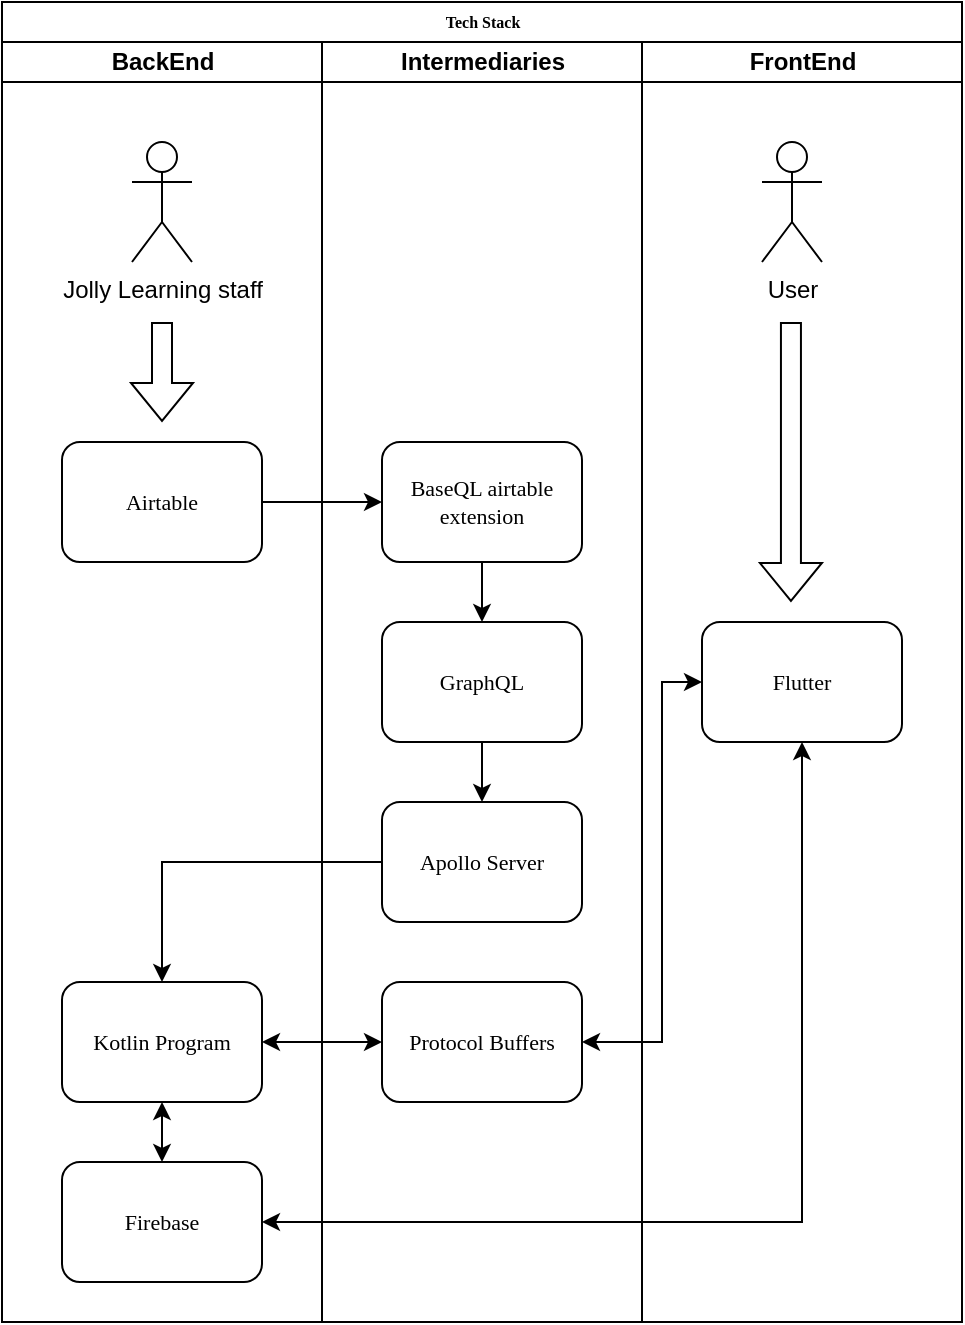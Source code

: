 <mxfile version="20.8.20" type="device"><diagram name="Page-1" id="74e2e168-ea6b-b213-b513-2b3c1d86103e"><mxGraphModel dx="1080" dy="734" grid="1" gridSize="10" guides="1" tooltips="1" connect="1" arrows="1" fold="1" page="1" pageScale="1" pageWidth="1100" pageHeight="850" background="none" math="0" shadow="0"><root><mxCell id="0"/><mxCell id="1" parent="0"/><mxCell id="77e6c97f196da883-1" value="Tech Stack" style="swimlane;html=1;childLayout=stackLayout;startSize=20;rounded=0;shadow=0;labelBackgroundColor=none;strokeWidth=1;fontFamily=Verdana;fontSize=8;align=center;" parent="1" vertex="1"><mxGeometry x="70" y="40" width="480" height="660" as="geometry"/></mxCell><mxCell id="77e6c97f196da883-2" value="BackEnd" style="swimlane;html=1;startSize=20;" parent="77e6c97f196da883-1" vertex="1"><mxGeometry y="20" width="160" height="640" as="geometry"/></mxCell><mxCell id="77e6c97f196da883-8" value="&lt;font style=&quot;font-size: 11px;&quot;&gt;Airtable&lt;/font&gt;" style="rounded=1;whiteSpace=wrap;html=1;shadow=0;labelBackgroundColor=none;strokeWidth=1;fontFamily=Verdana;fontSize=8;align=center;" parent="77e6c97f196da883-2" vertex="1"><mxGeometry x="30" y="200" width="100" height="60" as="geometry"/></mxCell><mxCell id="iEp8QG6CbMtg0x7ZV8Zd-12" style="edgeStyle=orthogonalEdgeStyle;rounded=0;orthogonalLoop=1;jettySize=auto;html=1;exitX=0.5;exitY=1;exitDx=0;exitDy=0;entryX=0.5;entryY=0;entryDx=0;entryDy=0;startArrow=classic;startFill=1;" edge="1" parent="77e6c97f196da883-2" source="77e6c97f196da883-10" target="iEp8QG6CbMtg0x7ZV8Zd-10"><mxGeometry relative="1" as="geometry"/></mxCell><mxCell id="77e6c97f196da883-10" value="&lt;font style=&quot;font-size: 11px;&quot;&gt;Kotlin Program&lt;/font&gt;" style="rounded=1;whiteSpace=wrap;html=1;shadow=0;labelBackgroundColor=none;strokeWidth=1;fontFamily=Verdana;fontSize=8;align=center;" parent="77e6c97f196da883-2" vertex="1"><mxGeometry x="30" y="470" width="100" height="60" as="geometry"/></mxCell><mxCell id="iEp8QG6CbMtg0x7ZV8Zd-1" value="Jolly Learning staff" style="shape=umlActor;verticalLabelPosition=bottom;verticalAlign=top;html=1;outlineConnect=0;" vertex="1" parent="77e6c97f196da883-2"><mxGeometry x="65" y="50" width="30" height="60" as="geometry"/></mxCell><mxCell id="iEp8QG6CbMtg0x7ZV8Zd-3" value="" style="shape=flexArrow;endArrow=classic;html=1;rounded=0;" edge="1" parent="77e6c97f196da883-2"><mxGeometry width="50" height="50" relative="1" as="geometry"><mxPoint x="80" y="140" as="sourcePoint"/><mxPoint x="80" y="190" as="targetPoint"/></mxGeometry></mxCell><mxCell id="iEp8QG6CbMtg0x7ZV8Zd-10" value="&lt;font style=&quot;font-size: 11px;&quot;&gt;Firebase&lt;/font&gt;" style="rounded=1;whiteSpace=wrap;html=1;shadow=0;labelBackgroundColor=none;strokeWidth=1;fontFamily=Verdana;fontSize=8;align=center;" vertex="1" parent="77e6c97f196da883-2"><mxGeometry x="30" y="560" width="100" height="60" as="geometry"/></mxCell><mxCell id="77e6c97f196da883-3" value="Intermediaries" style="swimlane;html=1;startSize=20;" parent="77e6c97f196da883-1" vertex="1"><mxGeometry x="160" y="20" width="160" height="640" as="geometry"/></mxCell><mxCell id="77e6c97f196da883-11" value="&lt;font style=&quot;font-size: 11px;&quot;&gt;Protocol Buffers&lt;/font&gt;" style="rounded=1;whiteSpace=wrap;html=1;shadow=0;labelBackgroundColor=none;strokeWidth=1;fontFamily=Verdana;fontSize=8;align=center;" parent="77e6c97f196da883-3" vertex="1"><mxGeometry x="30" y="470" width="100" height="60" as="geometry"/></mxCell><mxCell id="iEp8QG6CbMtg0x7ZV8Zd-21" style="edgeStyle=orthogonalEdgeStyle;rounded=0;orthogonalLoop=1;jettySize=auto;html=1;exitX=0.5;exitY=1;exitDx=0;exitDy=0;entryX=0.5;entryY=0;entryDx=0;entryDy=0;startArrow=none;startFill=0;" edge="1" parent="77e6c97f196da883-3" source="77e6c97f196da883-9" target="iEp8QG6CbMtg0x7ZV8Zd-6"><mxGeometry relative="1" as="geometry"/></mxCell><mxCell id="77e6c97f196da883-9" value="&lt;font style=&quot;font-size: 11px;&quot;&gt;GraphQL&lt;/font&gt;" style="rounded=1;whiteSpace=wrap;html=1;shadow=0;labelBackgroundColor=none;strokeWidth=1;fontFamily=Verdana;fontSize=8;align=center;" parent="77e6c97f196da883-3" vertex="1"><mxGeometry x="30" y="290" width="100" height="60" as="geometry"/></mxCell><mxCell id="iEp8QG6CbMtg0x7ZV8Zd-6" value="&lt;font style=&quot;font-size: 11px;&quot;&gt;Apollo Server&lt;/font&gt;" style="rounded=1;whiteSpace=wrap;html=1;shadow=0;labelBackgroundColor=none;strokeWidth=1;fontFamily=Verdana;fontSize=8;align=center;" vertex="1" parent="77e6c97f196da883-3"><mxGeometry x="30" y="380" width="100" height="60" as="geometry"/></mxCell><mxCell id="iEp8QG6CbMtg0x7ZV8Zd-20" style="edgeStyle=orthogonalEdgeStyle;rounded=0;orthogonalLoop=1;jettySize=auto;html=1;exitX=0.5;exitY=1;exitDx=0;exitDy=0;entryX=0.5;entryY=0;entryDx=0;entryDy=0;startArrow=none;startFill=0;" edge="1" parent="77e6c97f196da883-3" source="iEp8QG6CbMtg0x7ZV8Zd-18" target="77e6c97f196da883-9"><mxGeometry relative="1" as="geometry"/></mxCell><mxCell id="iEp8QG6CbMtg0x7ZV8Zd-18" value="&lt;font style=&quot;font-size: 11px;&quot;&gt;BaseQL airtable extension&lt;/font&gt;" style="rounded=1;whiteSpace=wrap;html=1;shadow=0;labelBackgroundColor=none;strokeWidth=1;fontFamily=Verdana;fontSize=8;align=center;" vertex="1" parent="77e6c97f196da883-3"><mxGeometry x="30" y="200" width="100" height="60" as="geometry"/></mxCell><mxCell id="77e6c97f196da883-4" value="FrontEnd" style="swimlane;html=1;startSize=20;" parent="77e6c97f196da883-1" vertex="1"><mxGeometry x="320" y="20" width="160" height="640" as="geometry"/></mxCell><mxCell id="iEp8QG6CbMtg0x7ZV8Zd-4" value="&lt;font style=&quot;font-size: 11px;&quot;&gt;Flutter&lt;/font&gt;" style="rounded=1;whiteSpace=wrap;html=1;shadow=0;labelBackgroundColor=none;strokeWidth=1;fontFamily=Verdana;fontSize=8;align=center;" vertex="1" parent="77e6c97f196da883-4"><mxGeometry x="30" y="290" width="100" height="60" as="geometry"/></mxCell><mxCell id="iEp8QG6CbMtg0x7ZV8Zd-14" value="User" style="shape=umlActor;verticalLabelPosition=bottom;verticalAlign=top;html=1;outlineConnect=0;" vertex="1" parent="77e6c97f196da883-4"><mxGeometry x="60" y="50" width="30" height="60" as="geometry"/></mxCell><mxCell id="iEp8QG6CbMtg0x7ZV8Zd-15" value="" style="shape=flexArrow;endArrow=classic;html=1;rounded=0;" edge="1" parent="77e6c97f196da883-4"><mxGeometry width="50" height="50" relative="1" as="geometry"><mxPoint x="74.47" y="140" as="sourcePoint"/><mxPoint x="74.47" y="280" as="targetPoint"/></mxGeometry></mxCell><mxCell id="iEp8QG6CbMtg0x7ZV8Zd-13" style="edgeStyle=orthogonalEdgeStyle;rounded=0;orthogonalLoop=1;jettySize=auto;html=1;exitX=1;exitY=0.5;exitDx=0;exitDy=0;entryX=0.5;entryY=1;entryDx=0;entryDy=0;startArrow=classic;startFill=1;" edge="1" parent="77e6c97f196da883-1" source="iEp8QG6CbMtg0x7ZV8Zd-10" target="iEp8QG6CbMtg0x7ZV8Zd-4"><mxGeometry relative="1" as="geometry"/></mxCell><mxCell id="iEp8QG6CbMtg0x7ZV8Zd-19" style="edgeStyle=orthogonalEdgeStyle;rounded=0;orthogonalLoop=1;jettySize=auto;html=1;exitX=1;exitY=0.5;exitDx=0;exitDy=0;entryX=0;entryY=0.5;entryDx=0;entryDy=0;startArrow=none;startFill=0;" edge="1" parent="77e6c97f196da883-1" source="77e6c97f196da883-8" target="iEp8QG6CbMtg0x7ZV8Zd-18"><mxGeometry relative="1" as="geometry"/></mxCell><mxCell id="iEp8QG6CbMtg0x7ZV8Zd-22" style="edgeStyle=orthogonalEdgeStyle;rounded=0;orthogonalLoop=1;jettySize=auto;html=1;exitX=0;exitY=0.5;exitDx=0;exitDy=0;entryX=0.5;entryY=0;entryDx=0;entryDy=0;startArrow=none;startFill=0;" edge="1" parent="77e6c97f196da883-1" source="iEp8QG6CbMtg0x7ZV8Zd-6" target="77e6c97f196da883-10"><mxGeometry relative="1" as="geometry"/></mxCell><mxCell id="iEp8QG6CbMtg0x7ZV8Zd-23" style="edgeStyle=orthogonalEdgeStyle;rounded=0;orthogonalLoop=1;jettySize=auto;html=1;exitX=1;exitY=0.5;exitDx=0;exitDy=0;entryX=0;entryY=0.5;entryDx=0;entryDy=0;startArrow=classic;startFill=1;" edge="1" parent="77e6c97f196da883-1" source="77e6c97f196da883-10" target="77e6c97f196da883-11"><mxGeometry relative="1" as="geometry"/></mxCell><mxCell id="iEp8QG6CbMtg0x7ZV8Zd-25" style="edgeStyle=orthogonalEdgeStyle;rounded=0;orthogonalLoop=1;jettySize=auto;html=1;exitX=1;exitY=0.5;exitDx=0;exitDy=0;entryX=0;entryY=0.5;entryDx=0;entryDy=0;startArrow=classic;startFill=1;" edge="1" parent="77e6c97f196da883-1" source="77e6c97f196da883-11" target="iEp8QG6CbMtg0x7ZV8Zd-4"><mxGeometry relative="1" as="geometry"><Array as="points"><mxPoint x="330" y="520"/><mxPoint x="330" y="340"/></Array></mxGeometry></mxCell></root></mxGraphModel></diagram></mxfile>